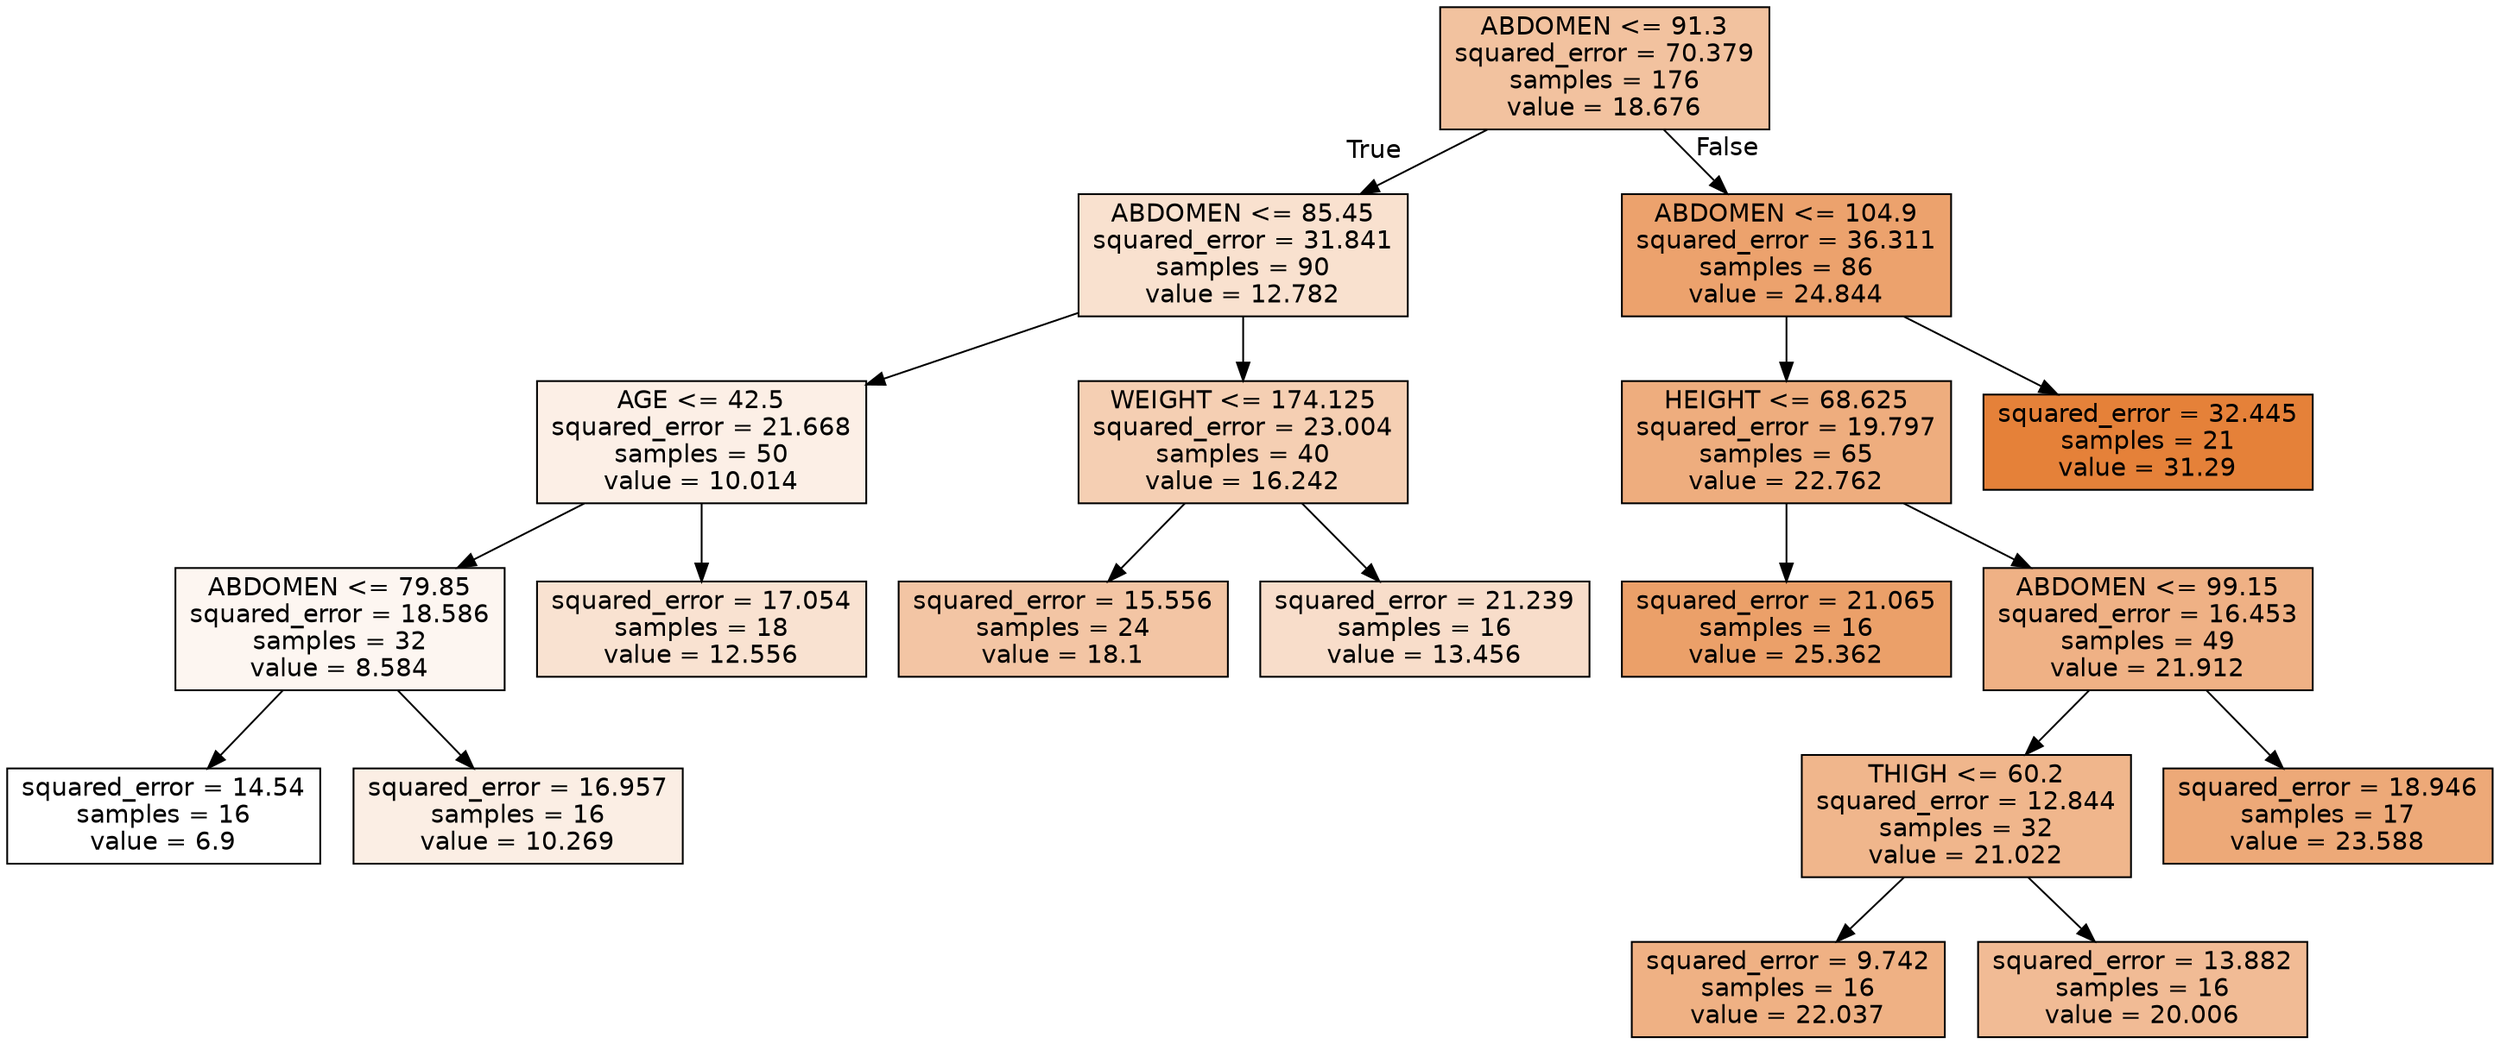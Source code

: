 digraph Tree {
node [shape=box, style="filled", color="black", fontname="helvetica"] ;
edge [fontname="helvetica"] ;
0 [label="ABDOMEN <= 91.3\nsquared_error = 70.379\nsamples = 176\nvalue = 18.676", fillcolor="#f2c29f"] ;
1 [label="ABDOMEN <= 85.45\nsquared_error = 31.841\nsamples = 90\nvalue = 12.782", fillcolor="#f9e1cf"] ;
0 -> 1 [labeldistance=2.5, labelangle=45, headlabel="True"] ;
2 [label="AGE <= 42.5\nsquared_error = 21.668\nsamples = 50\nvalue = 10.014", fillcolor="#fcefe6"] ;
1 -> 2 ;
3 [label="ABDOMEN <= 79.85\nsquared_error = 18.586\nsamples = 32\nvalue = 8.584", fillcolor="#fdf6f1"] ;
2 -> 3 ;
4 [label="squared_error = 14.54\nsamples = 16\nvalue = 6.9", fillcolor="#ffffff"] ;
3 -> 4 ;
5 [label="squared_error = 16.957\nsamples = 16\nvalue = 10.269", fillcolor="#fbeee4"] ;
3 -> 5 ;
6 [label="squared_error = 17.054\nsamples = 18\nvalue = 12.556", fillcolor="#f9e2d1"] ;
2 -> 6 ;
7 [label="WEIGHT <= 174.125\nsquared_error = 23.004\nsamples = 40\nvalue = 16.242", fillcolor="#f5cfb3"] ;
1 -> 7 ;
8 [label="squared_error = 15.556\nsamples = 24\nvalue = 18.1", fillcolor="#f3c5a4"] ;
7 -> 8 ;
9 [label="squared_error = 21.239\nsamples = 16\nvalue = 13.456", fillcolor="#f8ddca"] ;
7 -> 9 ;
10 [label="ABDOMEN <= 104.9\nsquared_error = 36.311\nsamples = 86\nvalue = 24.844", fillcolor="#eca26d"] ;
0 -> 10 [labeldistance=2.5, labelangle=-45, headlabel="False"] ;
11 [label="HEIGHT <= 68.625\nsquared_error = 19.797\nsamples = 65\nvalue = 22.762", fillcolor="#eead7e"] ;
10 -> 11 ;
12 [label="squared_error = 21.065\nsamples = 16\nvalue = 25.362", fillcolor="#eba069"] ;
11 -> 12 ;
13 [label="ABDOMEN <= 99.15\nsquared_error = 16.453\nsamples = 49\nvalue = 21.912", fillcolor="#efb185"] ;
11 -> 13 ;
14 [label="THIGH <= 60.2\nsquared_error = 12.844\nsamples = 32\nvalue = 21.022", fillcolor="#f0b68c"] ;
13 -> 14 ;
15 [label="squared_error = 9.742\nsamples = 16\nvalue = 22.037", fillcolor="#efb184"] ;
14 -> 15 ;
16 [label="squared_error = 13.882\nsamples = 16\nvalue = 20.006", fillcolor="#f1bb95"] ;
14 -> 16 ;
17 [label="squared_error = 18.946\nsamples = 17\nvalue = 23.588", fillcolor="#eda978"] ;
13 -> 17 ;
18 [label="squared_error = 32.445\nsamples = 21\nvalue = 31.29", fillcolor="#e58139"] ;
10 -> 18 ;
}